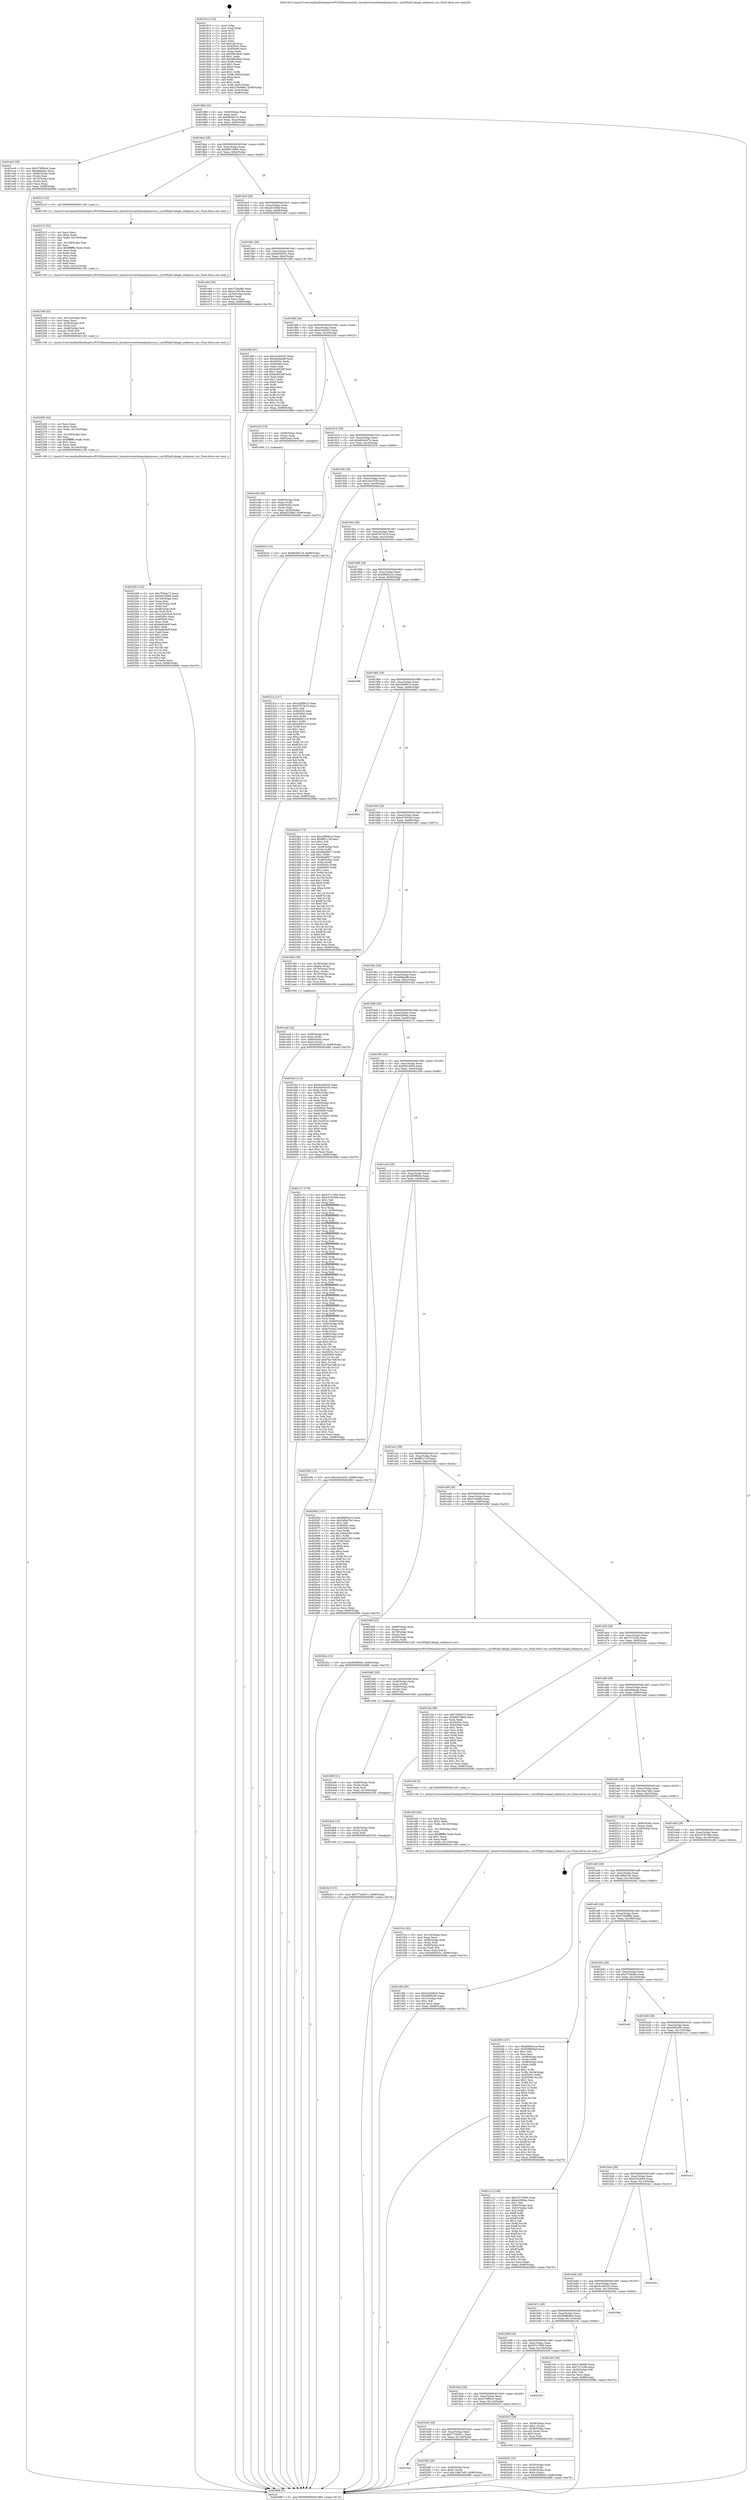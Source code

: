 digraph "0x401810" {
  label = "0x401810 (/mnt/c/Users/mathe/Desktop/tcc/POCII/binaries/extr_linuxdriversmtdnandspimicron.c_mt29f2g01abagd_ooblayout_ecc_Final-ollvm.out::main(0))"
  labelloc = "t"
  node[shape=record]

  Entry [label="",width=0.3,height=0.3,shape=circle,fillcolor=black,style=filled]
  "0x401884" [label="{
     0x401884 [32]\l
     | [instrs]\l
     &nbsp;&nbsp;0x401884 \<+6\>: mov -0x98(%rbp),%eax\l
     &nbsp;&nbsp;0x40188a \<+2\>: mov %eax,%ecx\l
     &nbsp;&nbsp;0x40188c \<+6\>: sub $0x993bf116,%ecx\l
     &nbsp;&nbsp;0x401892 \<+6\>: mov %eax,-0xac(%rbp)\l
     &nbsp;&nbsp;0x401898 \<+6\>: mov %ecx,-0xb0(%rbp)\l
     &nbsp;&nbsp;0x40189e \<+6\>: je 0000000000401ec9 \<main+0x6b9\>\l
  }"]
  "0x401ec9" [label="{
     0x401ec9 [36]\l
     | [instrs]\l
     &nbsp;&nbsp;0x401ec9 \<+5\>: mov $0x576f90c4,%eax\l
     &nbsp;&nbsp;0x401ece \<+5\>: mov $0xe6bba4c,%ecx\l
     &nbsp;&nbsp;0x401ed3 \<+4\>: mov -0x60(%rbp),%rdx\l
     &nbsp;&nbsp;0x401ed7 \<+2\>: mov (%rdx),%esi\l
     &nbsp;&nbsp;0x401ed9 \<+4\>: mov -0x70(%rbp),%rdx\l
     &nbsp;&nbsp;0x401edd \<+2\>: cmp (%rdx),%esi\l
     &nbsp;&nbsp;0x401edf \<+3\>: cmovl %ecx,%eax\l
     &nbsp;&nbsp;0x401ee2 \<+6\>: mov %eax,-0x98(%rbp)\l
     &nbsp;&nbsp;0x401ee8 \<+5\>: jmp 0000000000402686 \<main+0xe76\>\l
  }"]
  "0x4018a4" [label="{
     0x4018a4 [28]\l
     | [instrs]\l
     &nbsp;&nbsp;0x4018a4 \<+5\>: jmp 00000000004018a9 \<main+0x99\>\l
     &nbsp;&nbsp;0x4018a9 \<+6\>: mov -0xac(%rbp),%eax\l
     &nbsp;&nbsp;0x4018af \<+5\>: sub $0x9947486d,%eax\l
     &nbsp;&nbsp;0x4018b4 \<+6\>: mov %eax,-0xb4(%rbp)\l
     &nbsp;&nbsp;0x4018ba \<+6\>: je 0000000000402210 \<main+0xa00\>\l
  }"]
  Exit [label="",width=0.3,height=0.3,shape=circle,fillcolor=black,style=filled,peripheries=2]
  "0x402210" [label="{
     0x402210 [5]\l
     | [instrs]\l
     &nbsp;&nbsp;0x402210 \<+5\>: call 0000000000401160 \<next_i\>\l
     | [calls]\l
     &nbsp;&nbsp;0x401160 \{1\} (/mnt/c/Users/mathe/Desktop/tcc/POCII/binaries/extr_linuxdriversmtdnandspimicron.c_mt29f2g01abagd_ooblayout_ecc_Final-ollvm.out::next_i)\l
  }"]
  "0x4018c0" [label="{
     0x4018c0 [28]\l
     | [instrs]\l
     &nbsp;&nbsp;0x4018c0 \<+5\>: jmp 00000000004018c5 \<main+0xb5\>\l
     &nbsp;&nbsp;0x4018c5 \<+6\>: mov -0xac(%rbp),%eax\l
     &nbsp;&nbsp;0x4018cb \<+5\>: sub $0xaf2338bf,%eax\l
     &nbsp;&nbsp;0x4018d0 \<+6\>: mov %eax,-0xb8(%rbp)\l
     &nbsp;&nbsp;0x4018d6 \<+6\>: je 0000000000401e64 \<main+0x654\>\l
  }"]
  "0x401bec" [label="{
     0x401bec\l
  }", style=dashed]
  "0x401e64" [label="{
     0x401e64 [30]\l
     | [instrs]\l
     &nbsp;&nbsp;0x401e64 \<+5\>: mov $0x375dcfbe,%eax\l
     &nbsp;&nbsp;0x401e69 \<+5\>: mov $0xe478016e,%ecx\l
     &nbsp;&nbsp;0x401e6e \<+3\>: mov -0x30(%rbp),%edx\l
     &nbsp;&nbsp;0x401e71 \<+3\>: cmp $0x0,%edx\l
     &nbsp;&nbsp;0x401e74 \<+3\>: cmove %ecx,%eax\l
     &nbsp;&nbsp;0x401e77 \<+6\>: mov %eax,-0x98(%rbp)\l
     &nbsp;&nbsp;0x401e7d \<+5\>: jmp 0000000000402686 \<main+0xe76\>\l
  }"]
  "0x4018dc" [label="{
     0x4018dc [28]\l
     | [instrs]\l
     &nbsp;&nbsp;0x4018dc \<+5\>: jmp 00000000004018e1 \<main+0xd1\>\l
     &nbsp;&nbsp;0x4018e1 \<+6\>: mov -0xac(%rbp),%eax\l
     &nbsp;&nbsp;0x4018e7 \<+5\>: sub $0xb0f3832c,%eax\l
     &nbsp;&nbsp;0x4018ec \<+6\>: mov %eax,-0xbc(%rbp)\l
     &nbsp;&nbsp;0x4018f2 \<+6\>: je 0000000000401f48 \<main+0x738\>\l
  }"]
  "0x4024f5" [label="{
     0x4024f5 [28]\l
     | [instrs]\l
     &nbsp;&nbsp;0x4024f5 \<+7\>: mov -0x90(%rbp),%rax\l
     &nbsp;&nbsp;0x4024fc \<+6\>: movl $0x0,(%rax)\l
     &nbsp;&nbsp;0x402502 \<+10\>: movl $0x10ba7e83,-0x98(%rbp)\l
     &nbsp;&nbsp;0x40250c \<+5\>: jmp 0000000000402686 \<main+0xe76\>\l
  }"]
  "0x401f48" [label="{
     0x401f48 [91]\l
     | [instrs]\l
     &nbsp;&nbsp;0x401f48 \<+5\>: mov $0x4cc8d320,%eax\l
     &nbsp;&nbsp;0x401f4d \<+5\>: mov $0xeb9daef8,%ecx\l
     &nbsp;&nbsp;0x401f52 \<+7\>: mov 0x40505c,%edx\l
     &nbsp;&nbsp;0x401f59 \<+7\>: mov 0x405060,%esi\l
     &nbsp;&nbsp;0x401f60 \<+2\>: mov %edx,%edi\l
     &nbsp;&nbsp;0x401f62 \<+6\>: sub $0xbc6924ff,%edi\l
     &nbsp;&nbsp;0x401f68 \<+3\>: sub $0x1,%edi\l
     &nbsp;&nbsp;0x401f6b \<+6\>: add $0xbc6924ff,%edi\l
     &nbsp;&nbsp;0x401f71 \<+3\>: imul %edi,%edx\l
     &nbsp;&nbsp;0x401f74 \<+3\>: and $0x1,%edx\l
     &nbsp;&nbsp;0x401f77 \<+3\>: cmp $0x0,%edx\l
     &nbsp;&nbsp;0x401f7a \<+4\>: sete %r8b\l
     &nbsp;&nbsp;0x401f7e \<+3\>: cmp $0xa,%esi\l
     &nbsp;&nbsp;0x401f81 \<+4\>: setl %r9b\l
     &nbsp;&nbsp;0x401f85 \<+3\>: mov %r8b,%r10b\l
     &nbsp;&nbsp;0x401f88 \<+3\>: and %r9b,%r10b\l
     &nbsp;&nbsp;0x401f8b \<+3\>: xor %r9b,%r8b\l
     &nbsp;&nbsp;0x401f8e \<+3\>: or %r8b,%r10b\l
     &nbsp;&nbsp;0x401f91 \<+4\>: test $0x1,%r10b\l
     &nbsp;&nbsp;0x401f95 \<+3\>: cmovne %ecx,%eax\l
     &nbsp;&nbsp;0x401f98 \<+6\>: mov %eax,-0x98(%rbp)\l
     &nbsp;&nbsp;0x401f9e \<+5\>: jmp 0000000000402686 \<main+0xe76\>\l
  }"]
  "0x4018f8" [label="{
     0x4018f8 [28]\l
     | [instrs]\l
     &nbsp;&nbsp;0x4018f8 \<+5\>: jmp 00000000004018fd \<main+0xed\>\l
     &nbsp;&nbsp;0x4018fd \<+6\>: mov -0xac(%rbp),%eax\l
     &nbsp;&nbsp;0x401903 \<+5\>: sub $0xb3c0d425,%eax\l
     &nbsp;&nbsp;0x401908 \<+6\>: mov %eax,-0xc0(%rbp)\l
     &nbsp;&nbsp;0x40190e \<+6\>: je 0000000000401e33 \<main+0x623\>\l
  }"]
  "0x4024c3" [label="{
     0x4024c3 [15]\l
     | [instrs]\l
     &nbsp;&nbsp;0x4024c3 \<+10\>: movl $0x772dd011,-0x98(%rbp)\l
     &nbsp;&nbsp;0x4024cd \<+5\>: jmp 0000000000402686 \<main+0xe76\>\l
  }"]
  "0x401e33" [label="{
     0x401e33 [19]\l
     | [instrs]\l
     &nbsp;&nbsp;0x401e33 \<+7\>: mov -0x88(%rbp),%rax\l
     &nbsp;&nbsp;0x401e3a \<+3\>: mov (%rax),%rax\l
     &nbsp;&nbsp;0x401e3d \<+4\>: mov 0x8(%rax),%rdi\l
     &nbsp;&nbsp;0x401e41 \<+5\>: call 0000000000401060 \<atoi@plt\>\l
     | [calls]\l
     &nbsp;&nbsp;0x401060 \{1\} (unknown)\l
  }"]
  "0x401914" [label="{
     0x401914 [28]\l
     | [instrs]\l
     &nbsp;&nbsp;0x401914 \<+5\>: jmp 0000000000401919 \<main+0x109\>\l
     &nbsp;&nbsp;0x401919 \<+6\>: mov -0xac(%rbp),%eax\l
     &nbsp;&nbsp;0x40191f \<+5\>: sub $0xbb54c47b,%eax\l
     &nbsp;&nbsp;0x401924 \<+6\>: mov %eax,-0xc4(%rbp)\l
     &nbsp;&nbsp;0x40192a \<+6\>: je 0000000000402016 \<main+0x806\>\l
  }"]
  "0x4024b4" [label="{
     0x4024b4 [15]\l
     | [instrs]\l
     &nbsp;&nbsp;0x4024b4 \<+4\>: mov -0x50(%rbp),%rdx\l
     &nbsp;&nbsp;0x4024b8 \<+3\>: mov (%rdx),%rdx\l
     &nbsp;&nbsp;0x4024bb \<+3\>: mov %rdx,%rdi\l
     &nbsp;&nbsp;0x4024be \<+5\>: call 0000000000401030 \<free@plt\>\l
     | [calls]\l
     &nbsp;&nbsp;0x401030 \{1\} (unknown)\l
  }"]
  "0x402016" [label="{
     0x402016 [15]\l
     | [instrs]\l
     &nbsp;&nbsp;0x402016 \<+10\>: movl $0x993bf116,-0x98(%rbp)\l
     &nbsp;&nbsp;0x402020 \<+5\>: jmp 0000000000402686 \<main+0xe76\>\l
  }"]
  "0x401930" [label="{
     0x401930 [28]\l
     | [instrs]\l
     &nbsp;&nbsp;0x401930 \<+5\>: jmp 0000000000401935 \<main+0x125\>\l
     &nbsp;&nbsp;0x401935 \<+6\>: mov -0xac(%rbp),%eax\l
     &nbsp;&nbsp;0x40193b \<+5\>: sub $0xc3ec5250,%eax\l
     &nbsp;&nbsp;0x401940 \<+6\>: mov %eax,-0xc8(%rbp)\l
     &nbsp;&nbsp;0x401946 \<+6\>: je 000000000040231a \<main+0xb0a\>\l
  }"]
  "0x40249f" [label="{
     0x40249f [21]\l
     | [instrs]\l
     &nbsp;&nbsp;0x40249f \<+4\>: mov -0x68(%rbp),%rdx\l
     &nbsp;&nbsp;0x4024a3 \<+3\>: mov (%rdx),%rdx\l
     &nbsp;&nbsp;0x4024a6 \<+3\>: mov %rdx,%rdi\l
     &nbsp;&nbsp;0x4024a9 \<+6\>: mov %eax,-0x148(%rbp)\l
     &nbsp;&nbsp;0x4024af \<+5\>: call 0000000000401030 \<free@plt\>\l
     | [calls]\l
     &nbsp;&nbsp;0x401030 \{1\} (unknown)\l
  }"]
  "0x40231a" [label="{
     0x40231a [147]\l
     | [instrs]\l
     &nbsp;&nbsp;0x40231a \<+5\>: mov $0xe3f09b10,%eax\l
     &nbsp;&nbsp;0x40231f \<+5\>: mov $0xd7673a76,%ecx\l
     &nbsp;&nbsp;0x402324 \<+2\>: mov $0x1,%dl\l
     &nbsp;&nbsp;0x402326 \<+7\>: mov 0x40505c,%esi\l
     &nbsp;&nbsp;0x40232d \<+7\>: mov 0x405060,%edi\l
     &nbsp;&nbsp;0x402334 \<+3\>: mov %esi,%r8d\l
     &nbsp;&nbsp;0x402337 \<+7\>: sub $0x9a991c18,%r8d\l
     &nbsp;&nbsp;0x40233e \<+4\>: sub $0x1,%r8d\l
     &nbsp;&nbsp;0x402342 \<+7\>: add $0x9a991c18,%r8d\l
     &nbsp;&nbsp;0x402349 \<+4\>: imul %r8d,%esi\l
     &nbsp;&nbsp;0x40234d \<+3\>: and $0x1,%esi\l
     &nbsp;&nbsp;0x402350 \<+3\>: cmp $0x0,%esi\l
     &nbsp;&nbsp;0x402353 \<+4\>: sete %r9b\l
     &nbsp;&nbsp;0x402357 \<+3\>: cmp $0xa,%edi\l
     &nbsp;&nbsp;0x40235a \<+4\>: setl %r10b\l
     &nbsp;&nbsp;0x40235e \<+3\>: mov %r9b,%r11b\l
     &nbsp;&nbsp;0x402361 \<+4\>: xor $0xff,%r11b\l
     &nbsp;&nbsp;0x402365 \<+3\>: mov %r10b,%bl\l
     &nbsp;&nbsp;0x402368 \<+3\>: xor $0xff,%bl\l
     &nbsp;&nbsp;0x40236b \<+3\>: xor $0x1,%dl\l
     &nbsp;&nbsp;0x40236e \<+3\>: mov %r11b,%r14b\l
     &nbsp;&nbsp;0x402371 \<+4\>: and $0xff,%r14b\l
     &nbsp;&nbsp;0x402375 \<+3\>: and %dl,%r9b\l
     &nbsp;&nbsp;0x402378 \<+3\>: mov %bl,%r15b\l
     &nbsp;&nbsp;0x40237b \<+4\>: and $0xff,%r15b\l
     &nbsp;&nbsp;0x40237f \<+3\>: and %dl,%r10b\l
     &nbsp;&nbsp;0x402382 \<+3\>: or %r9b,%r14b\l
     &nbsp;&nbsp;0x402385 \<+3\>: or %r10b,%r15b\l
     &nbsp;&nbsp;0x402388 \<+3\>: xor %r15b,%r14b\l
     &nbsp;&nbsp;0x40238b \<+3\>: or %bl,%r11b\l
     &nbsp;&nbsp;0x40238e \<+4\>: xor $0xff,%r11b\l
     &nbsp;&nbsp;0x402392 \<+3\>: or $0x1,%dl\l
     &nbsp;&nbsp;0x402395 \<+3\>: and %dl,%r11b\l
     &nbsp;&nbsp;0x402398 \<+3\>: or %r11b,%r14b\l
     &nbsp;&nbsp;0x40239b \<+4\>: test $0x1,%r14b\l
     &nbsp;&nbsp;0x40239f \<+3\>: cmovne %ecx,%eax\l
     &nbsp;&nbsp;0x4023a2 \<+6\>: mov %eax,-0x98(%rbp)\l
     &nbsp;&nbsp;0x4023a8 \<+5\>: jmp 0000000000402686 \<main+0xe76\>\l
  }"]
  "0x40194c" [label="{
     0x40194c [28]\l
     | [instrs]\l
     &nbsp;&nbsp;0x40194c \<+5\>: jmp 0000000000401951 \<main+0x141\>\l
     &nbsp;&nbsp;0x401951 \<+6\>: mov -0xac(%rbp),%eax\l
     &nbsp;&nbsp;0x401957 \<+5\>: sub $0xd7673a76,%eax\l
     &nbsp;&nbsp;0x40195c \<+6\>: mov %eax,-0xcc(%rbp)\l
     &nbsp;&nbsp;0x401962 \<+6\>: je 00000000004023ad \<main+0xb9d\>\l
  }"]
  "0x402482" [label="{
     0x402482 [29]\l
     | [instrs]\l
     &nbsp;&nbsp;0x402482 \<+10\>: movabs $0x4030b6,%rdi\l
     &nbsp;&nbsp;0x40248c \<+4\>: mov -0x40(%rbp),%rdx\l
     &nbsp;&nbsp;0x402490 \<+2\>: mov %eax,(%rdx)\l
     &nbsp;&nbsp;0x402492 \<+4\>: mov -0x40(%rbp),%rdx\l
     &nbsp;&nbsp;0x402496 \<+2\>: mov (%rdx),%esi\l
     &nbsp;&nbsp;0x402498 \<+2\>: mov $0x0,%al\l
     &nbsp;&nbsp;0x40249a \<+5\>: call 0000000000401040 \<printf@plt\>\l
     | [calls]\l
     &nbsp;&nbsp;0x401040 \{1\} (unknown)\l
  }"]
  "0x4023ad" [label="{
     0x4023ad [173]\l
     | [instrs]\l
     &nbsp;&nbsp;0x4023ad \<+5\>: mov $0xe3f09b10,%eax\l
     &nbsp;&nbsp;0x4023b2 \<+5\>: mov $0xff81c7ef,%ecx\l
     &nbsp;&nbsp;0x4023b7 \<+2\>: mov $0x1,%dl\l
     &nbsp;&nbsp;0x4023b9 \<+2\>: xor %esi,%esi\l
     &nbsp;&nbsp;0x4023bb \<+4\>: mov -0x48(%rbp),%rdi\l
     &nbsp;&nbsp;0x4023bf \<+3\>: mov (%rdi),%r8d\l
     &nbsp;&nbsp;0x4023c2 \<+7\>: add $0xb9ad0b77,%r8d\l
     &nbsp;&nbsp;0x4023c9 \<+4\>: add $0x1,%r8d\l
     &nbsp;&nbsp;0x4023cd \<+7\>: sub $0xb9ad0b77,%r8d\l
     &nbsp;&nbsp;0x4023d4 \<+4\>: mov -0x48(%rbp),%rdi\l
     &nbsp;&nbsp;0x4023d8 \<+3\>: mov %r8d,(%rdi)\l
     &nbsp;&nbsp;0x4023db \<+8\>: mov 0x40505c,%r8d\l
     &nbsp;&nbsp;0x4023e3 \<+8\>: mov 0x405060,%r9d\l
     &nbsp;&nbsp;0x4023eb \<+3\>: sub $0x1,%esi\l
     &nbsp;&nbsp;0x4023ee \<+3\>: mov %r8d,%r10d\l
     &nbsp;&nbsp;0x4023f1 \<+3\>: add %esi,%r10d\l
     &nbsp;&nbsp;0x4023f4 \<+4\>: imul %r10d,%r8d\l
     &nbsp;&nbsp;0x4023f8 \<+4\>: and $0x1,%r8d\l
     &nbsp;&nbsp;0x4023fc \<+4\>: cmp $0x0,%r8d\l
     &nbsp;&nbsp;0x402400 \<+4\>: sete %r11b\l
     &nbsp;&nbsp;0x402404 \<+4\>: cmp $0xa,%r9d\l
     &nbsp;&nbsp;0x402408 \<+3\>: setl %bl\l
     &nbsp;&nbsp;0x40240b \<+3\>: mov %r11b,%r14b\l
     &nbsp;&nbsp;0x40240e \<+4\>: xor $0xff,%r14b\l
     &nbsp;&nbsp;0x402412 \<+3\>: mov %bl,%r15b\l
     &nbsp;&nbsp;0x402415 \<+4\>: xor $0xff,%r15b\l
     &nbsp;&nbsp;0x402419 \<+3\>: xor $0x0,%dl\l
     &nbsp;&nbsp;0x40241c \<+3\>: mov %r14b,%r12b\l
     &nbsp;&nbsp;0x40241f \<+4\>: and $0x0,%r12b\l
     &nbsp;&nbsp;0x402423 \<+3\>: and %dl,%r11b\l
     &nbsp;&nbsp;0x402426 \<+3\>: mov %r15b,%r13b\l
     &nbsp;&nbsp;0x402429 \<+4\>: and $0x0,%r13b\l
     &nbsp;&nbsp;0x40242d \<+2\>: and %dl,%bl\l
     &nbsp;&nbsp;0x40242f \<+3\>: or %r11b,%r12b\l
     &nbsp;&nbsp;0x402432 \<+3\>: or %bl,%r13b\l
     &nbsp;&nbsp;0x402435 \<+3\>: xor %r13b,%r12b\l
     &nbsp;&nbsp;0x402438 \<+3\>: or %r15b,%r14b\l
     &nbsp;&nbsp;0x40243b \<+4\>: xor $0xff,%r14b\l
     &nbsp;&nbsp;0x40243f \<+3\>: or $0x0,%dl\l
     &nbsp;&nbsp;0x402442 \<+3\>: and %dl,%r14b\l
     &nbsp;&nbsp;0x402445 \<+3\>: or %r14b,%r12b\l
     &nbsp;&nbsp;0x402448 \<+4\>: test $0x1,%r12b\l
     &nbsp;&nbsp;0x40244c \<+3\>: cmovne %ecx,%eax\l
     &nbsp;&nbsp;0x40244f \<+6\>: mov %eax,-0x98(%rbp)\l
     &nbsp;&nbsp;0x402455 \<+5\>: jmp 0000000000402686 \<main+0xe76\>\l
  }"]
  "0x401968" [label="{
     0x401968 [28]\l
     | [instrs]\l
     &nbsp;&nbsp;0x401968 \<+5\>: jmp 000000000040196d \<main+0x15d\>\l
     &nbsp;&nbsp;0x40196d \<+6\>: mov -0xac(%rbp),%eax\l
     &nbsp;&nbsp;0x401973 \<+5\>: sub $0xd9682e1e,%eax\l
     &nbsp;&nbsp;0x401978 \<+6\>: mov %eax,-0xd0(%rbp)\l
     &nbsp;&nbsp;0x40197e \<+6\>: je 0000000000402598 \<main+0xd88\>\l
  }"]
  "0x402295" [label="{
     0x402295 [118]\l
     | [instrs]\l
     &nbsp;&nbsp;0x402295 \<+5\>: mov $0x7f364e72,%ecx\l
     &nbsp;&nbsp;0x40229a \<+5\>: mov $0xf4018094,%edx\l
     &nbsp;&nbsp;0x40229f \<+6\>: mov -0x144(%rbp),%esi\l
     &nbsp;&nbsp;0x4022a5 \<+3\>: imul %eax,%esi\l
     &nbsp;&nbsp;0x4022a8 \<+4\>: mov -0x50(%rbp),%r8\l
     &nbsp;&nbsp;0x4022ac \<+3\>: mov (%r8),%r8\l
     &nbsp;&nbsp;0x4022af \<+4\>: mov -0x48(%rbp),%r9\l
     &nbsp;&nbsp;0x4022b3 \<+3\>: movslq (%r9),%r9\l
     &nbsp;&nbsp;0x4022b6 \<+5\>: mov %esi,0x4(%r8,%r9,8)\l
     &nbsp;&nbsp;0x4022bb \<+7\>: mov 0x40505c,%eax\l
     &nbsp;&nbsp;0x4022c2 \<+7\>: mov 0x405060,%esi\l
     &nbsp;&nbsp;0x4022c9 \<+2\>: mov %eax,%edi\l
     &nbsp;&nbsp;0x4022cb \<+6\>: sub $0xbe8cde0f,%edi\l
     &nbsp;&nbsp;0x4022d1 \<+3\>: sub $0x1,%edi\l
     &nbsp;&nbsp;0x4022d4 \<+6\>: add $0xbe8cde0f,%edi\l
     &nbsp;&nbsp;0x4022da \<+3\>: imul %edi,%eax\l
     &nbsp;&nbsp;0x4022dd \<+3\>: and $0x1,%eax\l
     &nbsp;&nbsp;0x4022e0 \<+3\>: cmp $0x0,%eax\l
     &nbsp;&nbsp;0x4022e3 \<+4\>: sete %r10b\l
     &nbsp;&nbsp;0x4022e7 \<+3\>: cmp $0xa,%esi\l
     &nbsp;&nbsp;0x4022ea \<+4\>: setl %r11b\l
     &nbsp;&nbsp;0x4022ee \<+3\>: mov %r10b,%bl\l
     &nbsp;&nbsp;0x4022f1 \<+3\>: and %r11b,%bl\l
     &nbsp;&nbsp;0x4022f4 \<+3\>: xor %r11b,%r10b\l
     &nbsp;&nbsp;0x4022f7 \<+3\>: or %r10b,%bl\l
     &nbsp;&nbsp;0x4022fa \<+3\>: test $0x1,%bl\l
     &nbsp;&nbsp;0x4022fd \<+3\>: cmovne %edx,%ecx\l
     &nbsp;&nbsp;0x402300 \<+6\>: mov %ecx,-0x98(%rbp)\l
     &nbsp;&nbsp;0x402306 \<+5\>: jmp 0000000000402686 \<main+0xe76\>\l
  }"]
  "0x402598" [label="{
     0x402598\l
  }", style=dashed]
  "0x401984" [label="{
     0x401984 [28]\l
     | [instrs]\l
     &nbsp;&nbsp;0x401984 \<+5\>: jmp 0000000000401989 \<main+0x179\>\l
     &nbsp;&nbsp;0x401989 \<+6\>: mov -0xac(%rbp),%eax\l
     &nbsp;&nbsp;0x40198f \<+5\>: sub $0xe3f09b10,%eax\l
     &nbsp;&nbsp;0x401994 \<+6\>: mov %eax,-0xd4(%rbp)\l
     &nbsp;&nbsp;0x40199a \<+6\>: je 0000000000402661 \<main+0xe51\>\l
  }"]
  "0x402269" [label="{
     0x402269 [44]\l
     | [instrs]\l
     &nbsp;&nbsp;0x402269 \<+2\>: xor %ecx,%ecx\l
     &nbsp;&nbsp;0x40226b \<+5\>: mov $0x2,%edx\l
     &nbsp;&nbsp;0x402270 \<+6\>: mov %edx,-0x140(%rbp)\l
     &nbsp;&nbsp;0x402276 \<+1\>: cltd\l
     &nbsp;&nbsp;0x402277 \<+6\>: mov -0x140(%rbp),%esi\l
     &nbsp;&nbsp;0x40227d \<+2\>: idiv %esi\l
     &nbsp;&nbsp;0x40227f \<+6\>: imul $0xfffffffe,%edx,%edx\l
     &nbsp;&nbsp;0x402285 \<+3\>: sub $0x1,%ecx\l
     &nbsp;&nbsp;0x402288 \<+2\>: sub %ecx,%edx\l
     &nbsp;&nbsp;0x40228a \<+6\>: mov %edx,-0x144(%rbp)\l
     &nbsp;&nbsp;0x402290 \<+5\>: call 0000000000401160 \<next_i\>\l
     | [calls]\l
     &nbsp;&nbsp;0x401160 \{1\} (/mnt/c/Users/mathe/Desktop/tcc/POCII/binaries/extr_linuxdriversmtdnandspimicron.c_mt29f2g01abagd_ooblayout_ecc_Final-ollvm.out::next_i)\l
  }"]
  "0x402661" [label="{
     0x402661\l
  }", style=dashed]
  "0x4019a0" [label="{
     0x4019a0 [28]\l
     | [instrs]\l
     &nbsp;&nbsp;0x4019a0 \<+5\>: jmp 00000000004019a5 \<main+0x195\>\l
     &nbsp;&nbsp;0x4019a5 \<+6\>: mov -0xac(%rbp),%eax\l
     &nbsp;&nbsp;0x4019ab \<+5\>: sub $0xe478016e,%eax\l
     &nbsp;&nbsp;0x4019b0 \<+6\>: mov %eax,-0xd8(%rbp)\l
     &nbsp;&nbsp;0x4019b6 \<+6\>: je 0000000000401e82 \<main+0x672\>\l
  }"]
  "0x402249" [label="{
     0x402249 [32]\l
     | [instrs]\l
     &nbsp;&nbsp;0x402249 \<+6\>: mov -0x13c(%rbp),%ecx\l
     &nbsp;&nbsp;0x40224f \<+3\>: imul %eax,%ecx\l
     &nbsp;&nbsp;0x402252 \<+4\>: mov -0x50(%rbp),%r8\l
     &nbsp;&nbsp;0x402256 \<+3\>: mov (%r8),%r8\l
     &nbsp;&nbsp;0x402259 \<+4\>: mov -0x48(%rbp),%r9\l
     &nbsp;&nbsp;0x40225d \<+3\>: movslq (%r9),%r9\l
     &nbsp;&nbsp;0x402260 \<+4\>: mov %ecx,(%r8,%r9,8)\l
     &nbsp;&nbsp;0x402264 \<+5\>: call 0000000000401160 \<next_i\>\l
     | [calls]\l
     &nbsp;&nbsp;0x401160 \{1\} (/mnt/c/Users/mathe/Desktop/tcc/POCII/binaries/extr_linuxdriversmtdnandspimicron.c_mt29f2g01abagd_ooblayout_ecc_Final-ollvm.out::next_i)\l
  }"]
  "0x401e82" [label="{
     0x401e82 [39]\l
     | [instrs]\l
     &nbsp;&nbsp;0x401e82 \<+4\>: mov -0x78(%rbp),%rax\l
     &nbsp;&nbsp;0x401e86 \<+6\>: movl $0x64,(%rax)\l
     &nbsp;&nbsp;0x401e8c \<+4\>: mov -0x70(%rbp),%rax\l
     &nbsp;&nbsp;0x401e90 \<+6\>: movl $0x1,(%rax)\l
     &nbsp;&nbsp;0x401e96 \<+4\>: mov -0x70(%rbp),%rax\l
     &nbsp;&nbsp;0x401e9a \<+3\>: movslq (%rax),%rax\l
     &nbsp;&nbsp;0x401e9d \<+4\>: shl $0x2,%rax\l
     &nbsp;&nbsp;0x401ea1 \<+3\>: mov %rax,%rdi\l
     &nbsp;&nbsp;0x401ea4 \<+5\>: call 0000000000401050 \<malloc@plt\>\l
     | [calls]\l
     &nbsp;&nbsp;0x401050 \{1\} (unknown)\l
  }"]
  "0x4019bc" [label="{
     0x4019bc [28]\l
     | [instrs]\l
     &nbsp;&nbsp;0x4019bc \<+5\>: jmp 00000000004019c1 \<main+0x1b1\>\l
     &nbsp;&nbsp;0x4019c1 \<+6\>: mov -0xac(%rbp),%eax\l
     &nbsp;&nbsp;0x4019c7 \<+5\>: sub $0xeb9daef8,%eax\l
     &nbsp;&nbsp;0x4019cc \<+6\>: mov %eax,-0xdc(%rbp)\l
     &nbsp;&nbsp;0x4019d2 \<+6\>: je 0000000000401fa3 \<main+0x793\>\l
  }"]
  "0x402215" [label="{
     0x402215 [52]\l
     | [instrs]\l
     &nbsp;&nbsp;0x402215 \<+2\>: xor %ecx,%ecx\l
     &nbsp;&nbsp;0x402217 \<+5\>: mov $0x2,%edx\l
     &nbsp;&nbsp;0x40221c \<+6\>: mov %edx,-0x138(%rbp)\l
     &nbsp;&nbsp;0x402222 \<+1\>: cltd\l
     &nbsp;&nbsp;0x402223 \<+6\>: mov -0x138(%rbp),%esi\l
     &nbsp;&nbsp;0x402229 \<+2\>: idiv %esi\l
     &nbsp;&nbsp;0x40222b \<+6\>: imul $0xfffffffe,%edx,%edx\l
     &nbsp;&nbsp;0x402231 \<+2\>: mov %ecx,%edi\l
     &nbsp;&nbsp;0x402233 \<+2\>: sub %edx,%edi\l
     &nbsp;&nbsp;0x402235 \<+2\>: mov %ecx,%edx\l
     &nbsp;&nbsp;0x402237 \<+3\>: sub $0x1,%edx\l
     &nbsp;&nbsp;0x40223a \<+2\>: add %edx,%edi\l
     &nbsp;&nbsp;0x40223c \<+2\>: sub %edi,%ecx\l
     &nbsp;&nbsp;0x40223e \<+6\>: mov %ecx,-0x13c(%rbp)\l
     &nbsp;&nbsp;0x402244 \<+5\>: call 0000000000401160 \<next_i\>\l
     | [calls]\l
     &nbsp;&nbsp;0x401160 \{1\} (/mnt/c/Users/mathe/Desktop/tcc/POCII/binaries/extr_linuxdriversmtdnandspimicron.c_mt29f2g01abagd_ooblayout_ecc_Final-ollvm.out::next_i)\l
  }"]
  "0x401fa3" [label="{
     0x401fa3 [115]\l
     | [instrs]\l
     &nbsp;&nbsp;0x401fa3 \<+5\>: mov $0x4cc8d320,%eax\l
     &nbsp;&nbsp;0x401fa8 \<+5\>: mov $0xbb54c47b,%ecx\l
     &nbsp;&nbsp;0x401fad \<+2\>: xor %edx,%edx\l
     &nbsp;&nbsp;0x401faf \<+4\>: mov -0x60(%rbp),%rsi\l
     &nbsp;&nbsp;0x401fb3 \<+2\>: mov (%rsi),%edi\l
     &nbsp;&nbsp;0x401fb5 \<+3\>: sub $0x1,%edx\l
     &nbsp;&nbsp;0x401fb8 \<+2\>: sub %edx,%edi\l
     &nbsp;&nbsp;0x401fba \<+4\>: mov -0x60(%rbp),%rsi\l
     &nbsp;&nbsp;0x401fbe \<+2\>: mov %edi,(%rsi)\l
     &nbsp;&nbsp;0x401fc0 \<+7\>: mov 0x40505c,%edx\l
     &nbsp;&nbsp;0x401fc7 \<+7\>: mov 0x405060,%edi\l
     &nbsp;&nbsp;0x401fce \<+3\>: mov %edx,%r8d\l
     &nbsp;&nbsp;0x401fd1 \<+7\>: add $0x7e256241,%r8d\l
     &nbsp;&nbsp;0x401fd8 \<+4\>: sub $0x1,%r8d\l
     &nbsp;&nbsp;0x401fdc \<+7\>: sub $0x7e256241,%r8d\l
     &nbsp;&nbsp;0x401fe3 \<+4\>: imul %r8d,%edx\l
     &nbsp;&nbsp;0x401fe7 \<+3\>: and $0x1,%edx\l
     &nbsp;&nbsp;0x401fea \<+3\>: cmp $0x0,%edx\l
     &nbsp;&nbsp;0x401fed \<+4\>: sete %r9b\l
     &nbsp;&nbsp;0x401ff1 \<+3\>: cmp $0xa,%edi\l
     &nbsp;&nbsp;0x401ff4 \<+4\>: setl %r10b\l
     &nbsp;&nbsp;0x401ff8 \<+3\>: mov %r9b,%r11b\l
     &nbsp;&nbsp;0x401ffb \<+3\>: and %r10b,%r11b\l
     &nbsp;&nbsp;0x401ffe \<+3\>: xor %r10b,%r9b\l
     &nbsp;&nbsp;0x402001 \<+3\>: or %r9b,%r11b\l
     &nbsp;&nbsp;0x402004 \<+4\>: test $0x1,%r11b\l
     &nbsp;&nbsp;0x402008 \<+3\>: cmovne %ecx,%eax\l
     &nbsp;&nbsp;0x40200b \<+6\>: mov %eax,-0x98(%rbp)\l
     &nbsp;&nbsp;0x402011 \<+5\>: jmp 0000000000402686 \<main+0xe76\>\l
  }"]
  "0x4019d8" [label="{
     0x4019d8 [28]\l
     | [instrs]\l
     &nbsp;&nbsp;0x4019d8 \<+5\>: jmp 00000000004019dd \<main+0x1cd\>\l
     &nbsp;&nbsp;0x4019dd \<+6\>: mov -0xac(%rbp),%eax\l
     &nbsp;&nbsp;0x4019e3 \<+5\>: sub $0xed29f44c,%eax\l
     &nbsp;&nbsp;0x4019e8 \<+6\>: mov %eax,-0xe0(%rbp)\l
     &nbsp;&nbsp;0x4019ee \<+6\>: je 0000000000401c7c \<main+0x46c\>\l
  }"]
  "0x402042" [label="{
     0x402042 [32]\l
     | [instrs]\l
     &nbsp;&nbsp;0x402042 \<+4\>: mov -0x50(%rbp),%rdi\l
     &nbsp;&nbsp;0x402046 \<+3\>: mov %rax,(%rdi)\l
     &nbsp;&nbsp;0x402049 \<+4\>: mov -0x48(%rbp),%rax\l
     &nbsp;&nbsp;0x40204d \<+6\>: movl $0x0,(%rax)\l
     &nbsp;&nbsp;0x402053 \<+10\>: movl $0xfd5f9b94,-0x98(%rbp)\l
     &nbsp;&nbsp;0x40205d \<+5\>: jmp 0000000000402686 \<main+0xe76\>\l
  }"]
  "0x401c7c" [label="{
     0x401c7c [376]\l
     | [instrs]\l
     &nbsp;&nbsp;0x401c7c \<+5\>: mov $0x537c7900,%eax\l
     &nbsp;&nbsp;0x401c81 \<+5\>: mov $0x24783368,%ecx\l
     &nbsp;&nbsp;0x401c86 \<+2\>: mov $0x1,%dl\l
     &nbsp;&nbsp;0x401c88 \<+3\>: mov %rsp,%rsi\l
     &nbsp;&nbsp;0x401c8b \<+4\>: add $0xfffffffffffffff0,%rsi\l
     &nbsp;&nbsp;0x401c8f \<+3\>: mov %rsi,%rsp\l
     &nbsp;&nbsp;0x401c92 \<+7\>: mov %rsi,-0x90(%rbp)\l
     &nbsp;&nbsp;0x401c99 \<+3\>: mov %rsp,%rsi\l
     &nbsp;&nbsp;0x401c9c \<+4\>: add $0xfffffffffffffff0,%rsi\l
     &nbsp;&nbsp;0x401ca0 \<+3\>: mov %rsi,%rsp\l
     &nbsp;&nbsp;0x401ca3 \<+3\>: mov %rsp,%rdi\l
     &nbsp;&nbsp;0x401ca6 \<+4\>: add $0xfffffffffffffff0,%rdi\l
     &nbsp;&nbsp;0x401caa \<+3\>: mov %rdi,%rsp\l
     &nbsp;&nbsp;0x401cad \<+7\>: mov %rdi,-0x88(%rbp)\l
     &nbsp;&nbsp;0x401cb4 \<+3\>: mov %rsp,%rdi\l
     &nbsp;&nbsp;0x401cb7 \<+4\>: add $0xfffffffffffffff0,%rdi\l
     &nbsp;&nbsp;0x401cbb \<+3\>: mov %rdi,%rsp\l
     &nbsp;&nbsp;0x401cbe \<+4\>: mov %rdi,-0x80(%rbp)\l
     &nbsp;&nbsp;0x401cc2 \<+3\>: mov %rsp,%rdi\l
     &nbsp;&nbsp;0x401cc5 \<+4\>: add $0xfffffffffffffff0,%rdi\l
     &nbsp;&nbsp;0x401cc9 \<+3\>: mov %rdi,%rsp\l
     &nbsp;&nbsp;0x401ccc \<+4\>: mov %rdi,-0x78(%rbp)\l
     &nbsp;&nbsp;0x401cd0 \<+3\>: mov %rsp,%rdi\l
     &nbsp;&nbsp;0x401cd3 \<+4\>: add $0xfffffffffffffff0,%rdi\l
     &nbsp;&nbsp;0x401cd7 \<+3\>: mov %rdi,%rsp\l
     &nbsp;&nbsp;0x401cda \<+4\>: mov %rdi,-0x70(%rbp)\l
     &nbsp;&nbsp;0x401cde \<+3\>: mov %rsp,%rdi\l
     &nbsp;&nbsp;0x401ce1 \<+4\>: add $0xfffffffffffffff0,%rdi\l
     &nbsp;&nbsp;0x401ce5 \<+3\>: mov %rdi,%rsp\l
     &nbsp;&nbsp;0x401ce8 \<+4\>: mov %rdi,-0x68(%rbp)\l
     &nbsp;&nbsp;0x401cec \<+3\>: mov %rsp,%rdi\l
     &nbsp;&nbsp;0x401cef \<+4\>: add $0xfffffffffffffff0,%rdi\l
     &nbsp;&nbsp;0x401cf3 \<+3\>: mov %rdi,%rsp\l
     &nbsp;&nbsp;0x401cf6 \<+4\>: mov %rdi,-0x60(%rbp)\l
     &nbsp;&nbsp;0x401cfa \<+3\>: mov %rsp,%rdi\l
     &nbsp;&nbsp;0x401cfd \<+4\>: add $0xfffffffffffffff0,%rdi\l
     &nbsp;&nbsp;0x401d01 \<+3\>: mov %rdi,%rsp\l
     &nbsp;&nbsp;0x401d04 \<+4\>: mov %rdi,-0x58(%rbp)\l
     &nbsp;&nbsp;0x401d08 \<+3\>: mov %rsp,%rdi\l
     &nbsp;&nbsp;0x401d0b \<+4\>: add $0xfffffffffffffff0,%rdi\l
     &nbsp;&nbsp;0x401d0f \<+3\>: mov %rdi,%rsp\l
     &nbsp;&nbsp;0x401d12 \<+4\>: mov %rdi,-0x50(%rbp)\l
     &nbsp;&nbsp;0x401d16 \<+3\>: mov %rsp,%rdi\l
     &nbsp;&nbsp;0x401d19 \<+4\>: add $0xfffffffffffffff0,%rdi\l
     &nbsp;&nbsp;0x401d1d \<+3\>: mov %rdi,%rsp\l
     &nbsp;&nbsp;0x401d20 \<+4\>: mov %rdi,-0x48(%rbp)\l
     &nbsp;&nbsp;0x401d24 \<+3\>: mov %rsp,%rdi\l
     &nbsp;&nbsp;0x401d27 \<+4\>: add $0xfffffffffffffff0,%rdi\l
     &nbsp;&nbsp;0x401d2b \<+3\>: mov %rdi,%rsp\l
     &nbsp;&nbsp;0x401d2e \<+4\>: mov %rdi,-0x40(%rbp)\l
     &nbsp;&nbsp;0x401d32 \<+7\>: mov -0x90(%rbp),%rdi\l
     &nbsp;&nbsp;0x401d39 \<+6\>: movl $0x0,(%rdi)\l
     &nbsp;&nbsp;0x401d3f \<+7\>: mov -0x9c(%rbp),%r8d\l
     &nbsp;&nbsp;0x401d46 \<+3\>: mov %r8d,(%rsi)\l
     &nbsp;&nbsp;0x401d49 \<+7\>: mov -0x88(%rbp),%rdi\l
     &nbsp;&nbsp;0x401d50 \<+7\>: mov -0xa8(%rbp),%r9\l
     &nbsp;&nbsp;0x401d57 \<+3\>: mov %r9,(%rdi)\l
     &nbsp;&nbsp;0x401d5a \<+3\>: cmpl $0x2,(%rsi)\l
     &nbsp;&nbsp;0x401d5d \<+4\>: setne %r10b\l
     &nbsp;&nbsp;0x401d61 \<+4\>: and $0x1,%r10b\l
     &nbsp;&nbsp;0x401d65 \<+4\>: mov %r10b,-0x31(%rbp)\l
     &nbsp;&nbsp;0x401d69 \<+8\>: mov 0x40505c,%r11d\l
     &nbsp;&nbsp;0x401d71 \<+7\>: mov 0x405060,%ebx\l
     &nbsp;&nbsp;0x401d78 \<+3\>: mov %r11d,%r14d\l
     &nbsp;&nbsp;0x401d7b \<+7\>: add $0xf7be748f,%r14d\l
     &nbsp;&nbsp;0x401d82 \<+4\>: sub $0x1,%r14d\l
     &nbsp;&nbsp;0x401d86 \<+7\>: sub $0xf7be748f,%r14d\l
     &nbsp;&nbsp;0x401d8d \<+4\>: imul %r14d,%r11d\l
     &nbsp;&nbsp;0x401d91 \<+4\>: and $0x1,%r11d\l
     &nbsp;&nbsp;0x401d95 \<+4\>: cmp $0x0,%r11d\l
     &nbsp;&nbsp;0x401d99 \<+4\>: sete %r10b\l
     &nbsp;&nbsp;0x401d9d \<+3\>: cmp $0xa,%ebx\l
     &nbsp;&nbsp;0x401da0 \<+4\>: setl %r15b\l
     &nbsp;&nbsp;0x401da4 \<+3\>: mov %r10b,%r12b\l
     &nbsp;&nbsp;0x401da7 \<+4\>: xor $0xff,%r12b\l
     &nbsp;&nbsp;0x401dab \<+3\>: mov %r15b,%r13b\l
     &nbsp;&nbsp;0x401dae \<+4\>: xor $0xff,%r13b\l
     &nbsp;&nbsp;0x401db2 \<+3\>: xor $0x0,%dl\l
     &nbsp;&nbsp;0x401db5 \<+3\>: mov %r12b,%sil\l
     &nbsp;&nbsp;0x401db8 \<+4\>: and $0x0,%sil\l
     &nbsp;&nbsp;0x401dbc \<+3\>: and %dl,%r10b\l
     &nbsp;&nbsp;0x401dbf \<+3\>: mov %r13b,%dil\l
     &nbsp;&nbsp;0x401dc2 \<+4\>: and $0x0,%dil\l
     &nbsp;&nbsp;0x401dc6 \<+3\>: and %dl,%r15b\l
     &nbsp;&nbsp;0x401dc9 \<+3\>: or %r10b,%sil\l
     &nbsp;&nbsp;0x401dcc \<+3\>: or %r15b,%dil\l
     &nbsp;&nbsp;0x401dcf \<+3\>: xor %dil,%sil\l
     &nbsp;&nbsp;0x401dd2 \<+3\>: or %r13b,%r12b\l
     &nbsp;&nbsp;0x401dd5 \<+4\>: xor $0xff,%r12b\l
     &nbsp;&nbsp;0x401dd9 \<+3\>: or $0x0,%dl\l
     &nbsp;&nbsp;0x401ddc \<+3\>: and %dl,%r12b\l
     &nbsp;&nbsp;0x401ddf \<+3\>: or %r12b,%sil\l
     &nbsp;&nbsp;0x401de2 \<+4\>: test $0x1,%sil\l
     &nbsp;&nbsp;0x401de6 \<+3\>: cmovne %ecx,%eax\l
     &nbsp;&nbsp;0x401de9 \<+6\>: mov %eax,-0x98(%rbp)\l
     &nbsp;&nbsp;0x401def \<+5\>: jmp 0000000000402686 \<main+0xe76\>\l
  }"]
  "0x4019f4" [label="{
     0x4019f4 [28]\l
     | [instrs]\l
     &nbsp;&nbsp;0x4019f4 \<+5\>: jmp 00000000004019f9 \<main+0x1e9\>\l
     &nbsp;&nbsp;0x4019f9 \<+6\>: mov -0xac(%rbp),%eax\l
     &nbsp;&nbsp;0x4019ff \<+5\>: sub $0xf4018094,%eax\l
     &nbsp;&nbsp;0x401a04 \<+6\>: mov %eax,-0xe4(%rbp)\l
     &nbsp;&nbsp;0x401a0a \<+6\>: je 000000000040230b \<main+0xafb\>\l
  }"]
  "0x401bd0" [label="{
     0x401bd0 [28]\l
     | [instrs]\l
     &nbsp;&nbsp;0x401bd0 \<+5\>: jmp 0000000000401bd5 \<main+0x3c5\>\l
     &nbsp;&nbsp;0x401bd5 \<+6\>: mov -0xac(%rbp),%eax\l
     &nbsp;&nbsp;0x401bdb \<+5\>: sub $0x772dd011,%eax\l
     &nbsp;&nbsp;0x401be0 \<+6\>: mov %eax,-0x128(%rbp)\l
     &nbsp;&nbsp;0x401be6 \<+6\>: je 00000000004024f5 \<main+0xce5\>\l
  }"]
  "0x40230b" [label="{
     0x40230b [15]\l
     | [instrs]\l
     &nbsp;&nbsp;0x40230b \<+10\>: movl $0xc3ec5250,-0x98(%rbp)\l
     &nbsp;&nbsp;0x402315 \<+5\>: jmp 0000000000402686 \<main+0xe76\>\l
  }"]
  "0x401a10" [label="{
     0x401a10 [28]\l
     | [instrs]\l
     &nbsp;&nbsp;0x401a10 \<+5\>: jmp 0000000000401a15 \<main+0x205\>\l
     &nbsp;&nbsp;0x401a15 \<+6\>: mov -0xac(%rbp),%eax\l
     &nbsp;&nbsp;0x401a1b \<+5\>: sub $0xfd5f9b94,%eax\l
     &nbsp;&nbsp;0x401a20 \<+6\>: mov %eax,-0xe8(%rbp)\l
     &nbsp;&nbsp;0x401a26 \<+6\>: je 0000000000402062 \<main+0x852\>\l
  }"]
  "0x402025" [label="{
     0x402025 [29]\l
     | [instrs]\l
     &nbsp;&nbsp;0x402025 \<+4\>: mov -0x58(%rbp),%rax\l
     &nbsp;&nbsp;0x402029 \<+6\>: movl $0x1,(%rax)\l
     &nbsp;&nbsp;0x40202f \<+4\>: mov -0x58(%rbp),%rax\l
     &nbsp;&nbsp;0x402033 \<+3\>: movslq (%rax),%rax\l
     &nbsp;&nbsp;0x402036 \<+4\>: shl $0x3,%rax\l
     &nbsp;&nbsp;0x40203a \<+3\>: mov %rax,%rdi\l
     &nbsp;&nbsp;0x40203d \<+5\>: call 0000000000401050 \<malloc@plt\>\l
     | [calls]\l
     &nbsp;&nbsp;0x401050 \{1\} (unknown)\l
  }"]
  "0x402062" [label="{
     0x402062 [147]\l
     | [instrs]\l
     &nbsp;&nbsp;0x402062 \<+5\>: mov $0xd9682e1e,%eax\l
     &nbsp;&nbsp;0x402067 \<+5\>: mov $0x34fbe7b4,%ecx\l
     &nbsp;&nbsp;0x40206c \<+2\>: mov $0x1,%dl\l
     &nbsp;&nbsp;0x40206e \<+7\>: mov 0x40505c,%esi\l
     &nbsp;&nbsp;0x402075 \<+7\>: mov 0x405060,%edi\l
     &nbsp;&nbsp;0x40207c \<+3\>: mov %esi,%r8d\l
     &nbsp;&nbsp;0x40207f \<+7\>: add $0x1db42283,%r8d\l
     &nbsp;&nbsp;0x402086 \<+4\>: sub $0x1,%r8d\l
     &nbsp;&nbsp;0x40208a \<+7\>: sub $0x1db42283,%r8d\l
     &nbsp;&nbsp;0x402091 \<+4\>: imul %r8d,%esi\l
     &nbsp;&nbsp;0x402095 \<+3\>: and $0x1,%esi\l
     &nbsp;&nbsp;0x402098 \<+3\>: cmp $0x0,%esi\l
     &nbsp;&nbsp;0x40209b \<+4\>: sete %r9b\l
     &nbsp;&nbsp;0x40209f \<+3\>: cmp $0xa,%edi\l
     &nbsp;&nbsp;0x4020a2 \<+4\>: setl %r10b\l
     &nbsp;&nbsp;0x4020a6 \<+3\>: mov %r9b,%r11b\l
     &nbsp;&nbsp;0x4020a9 \<+4\>: xor $0xff,%r11b\l
     &nbsp;&nbsp;0x4020ad \<+3\>: mov %r10b,%bl\l
     &nbsp;&nbsp;0x4020b0 \<+3\>: xor $0xff,%bl\l
     &nbsp;&nbsp;0x4020b3 \<+3\>: xor $0x0,%dl\l
     &nbsp;&nbsp;0x4020b6 \<+3\>: mov %r11b,%r14b\l
     &nbsp;&nbsp;0x4020b9 \<+4\>: and $0x0,%r14b\l
     &nbsp;&nbsp;0x4020bd \<+3\>: and %dl,%r9b\l
     &nbsp;&nbsp;0x4020c0 \<+3\>: mov %bl,%r15b\l
     &nbsp;&nbsp;0x4020c3 \<+4\>: and $0x0,%r15b\l
     &nbsp;&nbsp;0x4020c7 \<+3\>: and %dl,%r10b\l
     &nbsp;&nbsp;0x4020ca \<+3\>: or %r9b,%r14b\l
     &nbsp;&nbsp;0x4020cd \<+3\>: or %r10b,%r15b\l
     &nbsp;&nbsp;0x4020d0 \<+3\>: xor %r15b,%r14b\l
     &nbsp;&nbsp;0x4020d3 \<+3\>: or %bl,%r11b\l
     &nbsp;&nbsp;0x4020d6 \<+4\>: xor $0xff,%r11b\l
     &nbsp;&nbsp;0x4020da \<+3\>: or $0x0,%dl\l
     &nbsp;&nbsp;0x4020dd \<+3\>: and %dl,%r11b\l
     &nbsp;&nbsp;0x4020e0 \<+3\>: or %r11b,%r14b\l
     &nbsp;&nbsp;0x4020e3 \<+4\>: test $0x1,%r14b\l
     &nbsp;&nbsp;0x4020e7 \<+3\>: cmovne %ecx,%eax\l
     &nbsp;&nbsp;0x4020ea \<+6\>: mov %eax,-0x98(%rbp)\l
     &nbsp;&nbsp;0x4020f0 \<+5\>: jmp 0000000000402686 \<main+0xe76\>\l
  }"]
  "0x401a2c" [label="{
     0x401a2c [28]\l
     | [instrs]\l
     &nbsp;&nbsp;0x401a2c \<+5\>: jmp 0000000000401a31 \<main+0x221\>\l
     &nbsp;&nbsp;0x401a31 \<+6\>: mov -0xac(%rbp),%eax\l
     &nbsp;&nbsp;0x401a37 \<+5\>: sub $0xff81c7ef,%eax\l
     &nbsp;&nbsp;0x401a3c \<+6\>: mov %eax,-0xec(%rbp)\l
     &nbsp;&nbsp;0x401a42 \<+6\>: je 000000000040245a \<main+0xc4a\>\l
  }"]
  "0x401bb4" [label="{
     0x401bb4 [28]\l
     | [instrs]\l
     &nbsp;&nbsp;0x401bb4 \<+5\>: jmp 0000000000401bb9 \<main+0x3a9\>\l
     &nbsp;&nbsp;0x401bb9 \<+6\>: mov -0xac(%rbp),%eax\l
     &nbsp;&nbsp;0x401bbf \<+5\>: sub $0x576f90c4,%eax\l
     &nbsp;&nbsp;0x401bc4 \<+6\>: mov %eax,-0x124(%rbp)\l
     &nbsp;&nbsp;0x401bca \<+6\>: je 0000000000402025 \<main+0x815\>\l
  }"]
  "0x40245a" [label="{
     0x40245a [15]\l
     | [instrs]\l
     &nbsp;&nbsp;0x40245a \<+10\>: movl $0xfd5f9b94,-0x98(%rbp)\l
     &nbsp;&nbsp;0x402464 \<+5\>: jmp 0000000000402686 \<main+0xe76\>\l
  }"]
  "0x401a48" [label="{
     0x401a48 [28]\l
     | [instrs]\l
     &nbsp;&nbsp;0x401a48 \<+5\>: jmp 0000000000401a4d \<main+0x23d\>\l
     &nbsp;&nbsp;0x401a4d \<+6\>: mov -0xac(%rbp),%eax\l
     &nbsp;&nbsp;0x401a53 \<+5\>: sub $0x215e9bb,%eax\l
     &nbsp;&nbsp;0x401a58 \<+6\>: mov %eax,-0xf0(%rbp)\l
     &nbsp;&nbsp;0x401a5e \<+6\>: je 0000000000402469 \<main+0xc59\>\l
  }"]
  "0x402529" [label="{
     0x402529\l
  }", style=dashed]
  "0x402469" [label="{
     0x402469 [25]\l
     | [instrs]\l
     &nbsp;&nbsp;0x402469 \<+4\>: mov -0x68(%rbp),%rax\l
     &nbsp;&nbsp;0x40246d \<+3\>: mov (%rax),%rdi\l
     &nbsp;&nbsp;0x402470 \<+4\>: mov -0x78(%rbp),%rax\l
     &nbsp;&nbsp;0x402474 \<+2\>: mov (%rax),%esi\l
     &nbsp;&nbsp;0x402476 \<+4\>: mov -0x50(%rbp),%rax\l
     &nbsp;&nbsp;0x40247a \<+3\>: mov (%rax),%rdx\l
     &nbsp;&nbsp;0x40247d \<+5\>: call 0000000000401240 \<mt29f2g01abagd_ooblayout_ecc\>\l
     | [calls]\l
     &nbsp;&nbsp;0x401240 \{1\} (/mnt/c/Users/mathe/Desktop/tcc/POCII/binaries/extr_linuxdriversmtdnandspimicron.c_mt29f2g01abagd_ooblayout_ecc_Final-ollvm.out::mt29f2g01abagd_ooblayout_ecc)\l
  }"]
  "0x401a64" [label="{
     0x401a64 [28]\l
     | [instrs]\l
     &nbsp;&nbsp;0x401a64 \<+5\>: jmp 0000000000401a69 \<main+0x259\>\l
     &nbsp;&nbsp;0x401a69 \<+6\>: mov -0xac(%rbp),%eax\l
     &nbsp;&nbsp;0x401a6f \<+5\>: sub $0x7473c9a,%eax\l
     &nbsp;&nbsp;0x401a74 \<+6\>: mov %eax,-0xf4(%rbp)\l
     &nbsp;&nbsp;0x401a7a \<+6\>: je 00000000004021ba \<main+0x9aa\>\l
  }"]
  "0x401b98" [label="{
     0x401b98 [28]\l
     | [instrs]\l
     &nbsp;&nbsp;0x401b98 \<+5\>: jmp 0000000000401b9d \<main+0x38d\>\l
     &nbsp;&nbsp;0x401b9d \<+6\>: mov -0xac(%rbp),%eax\l
     &nbsp;&nbsp;0x401ba3 \<+5\>: sub $0x537c7900,%eax\l
     &nbsp;&nbsp;0x401ba8 \<+6\>: mov %eax,-0x120(%rbp)\l
     &nbsp;&nbsp;0x401bae \<+6\>: je 0000000000402529 \<main+0xd19\>\l
  }"]
  "0x4021ba" [label="{
     0x4021ba [86]\l
     | [instrs]\l
     &nbsp;&nbsp;0x4021ba \<+5\>: mov $0x7f364e72,%eax\l
     &nbsp;&nbsp;0x4021bf \<+5\>: mov $0x9947486d,%ecx\l
     &nbsp;&nbsp;0x4021c4 \<+2\>: xor %edx,%edx\l
     &nbsp;&nbsp;0x4021c6 \<+7\>: mov 0x40505c,%esi\l
     &nbsp;&nbsp;0x4021cd \<+7\>: mov 0x405060,%edi\l
     &nbsp;&nbsp;0x4021d4 \<+3\>: sub $0x1,%edx\l
     &nbsp;&nbsp;0x4021d7 \<+3\>: mov %esi,%r8d\l
     &nbsp;&nbsp;0x4021da \<+3\>: add %edx,%r8d\l
     &nbsp;&nbsp;0x4021dd \<+4\>: imul %r8d,%esi\l
     &nbsp;&nbsp;0x4021e1 \<+3\>: and $0x1,%esi\l
     &nbsp;&nbsp;0x4021e4 \<+3\>: cmp $0x0,%esi\l
     &nbsp;&nbsp;0x4021e7 \<+4\>: sete %r9b\l
     &nbsp;&nbsp;0x4021eb \<+3\>: cmp $0xa,%edi\l
     &nbsp;&nbsp;0x4021ee \<+4\>: setl %r10b\l
     &nbsp;&nbsp;0x4021f2 \<+3\>: mov %r9b,%r11b\l
     &nbsp;&nbsp;0x4021f5 \<+3\>: and %r10b,%r11b\l
     &nbsp;&nbsp;0x4021f8 \<+3\>: xor %r10b,%r9b\l
     &nbsp;&nbsp;0x4021fb \<+3\>: or %r9b,%r11b\l
     &nbsp;&nbsp;0x4021fe \<+4\>: test $0x1,%r11b\l
     &nbsp;&nbsp;0x402202 \<+3\>: cmovne %ecx,%eax\l
     &nbsp;&nbsp;0x402205 \<+6\>: mov %eax,-0x98(%rbp)\l
     &nbsp;&nbsp;0x40220b \<+5\>: jmp 0000000000402686 \<main+0xe76\>\l
  }"]
  "0x401a80" [label="{
     0x401a80 [28]\l
     | [instrs]\l
     &nbsp;&nbsp;0x401a80 \<+5\>: jmp 0000000000401a85 \<main+0x275\>\l
     &nbsp;&nbsp;0x401a85 \<+6\>: mov -0xac(%rbp),%eax\l
     &nbsp;&nbsp;0x401a8b \<+5\>: sub $0xe6bba4c,%eax\l
     &nbsp;&nbsp;0x401a90 \<+6\>: mov %eax,-0xf8(%rbp)\l
     &nbsp;&nbsp;0x401a96 \<+6\>: je 0000000000401eed \<main+0x6dd\>\l
  }"]
  "0x40219c" [label="{
     0x40219c [30]\l
     | [instrs]\l
     &nbsp;&nbsp;0x40219c \<+5\>: mov $0x215e9bb,%eax\l
     &nbsp;&nbsp;0x4021a1 \<+5\>: mov $0x7473c9a,%ecx\l
     &nbsp;&nbsp;0x4021a6 \<+3\>: mov -0x29(%rbp),%dl\l
     &nbsp;&nbsp;0x4021a9 \<+3\>: test $0x1,%dl\l
     &nbsp;&nbsp;0x4021ac \<+3\>: cmovne %ecx,%eax\l
     &nbsp;&nbsp;0x4021af \<+6\>: mov %eax,-0x98(%rbp)\l
     &nbsp;&nbsp;0x4021b5 \<+5\>: jmp 0000000000402686 \<main+0xe76\>\l
  }"]
  "0x401eed" [label="{
     0x401eed [5]\l
     | [instrs]\l
     &nbsp;&nbsp;0x401eed \<+5\>: call 0000000000401160 \<next_i\>\l
     | [calls]\l
     &nbsp;&nbsp;0x401160 \{1\} (/mnt/c/Users/mathe/Desktop/tcc/POCII/binaries/extr_linuxdriversmtdnandspimicron.c_mt29f2g01abagd_ooblayout_ecc_Final-ollvm.out::next_i)\l
  }"]
  "0x401a9c" [label="{
     0x401a9c [28]\l
     | [instrs]\l
     &nbsp;&nbsp;0x401a9c \<+5\>: jmp 0000000000401aa1 \<main+0x291\>\l
     &nbsp;&nbsp;0x401aa1 \<+6\>: mov -0xac(%rbp),%eax\l
     &nbsp;&nbsp;0x401aa7 \<+5\>: sub $0x10ba7e83,%eax\l
     &nbsp;&nbsp;0x401aac \<+6\>: mov %eax,-0xfc(%rbp)\l
     &nbsp;&nbsp;0x401ab2 \<+6\>: je 0000000000402511 \<main+0xd01\>\l
  }"]
  "0x401b7c" [label="{
     0x401b7c [28]\l
     | [instrs]\l
     &nbsp;&nbsp;0x401b7c \<+5\>: jmp 0000000000401b81 \<main+0x371\>\l
     &nbsp;&nbsp;0x401b81 \<+6\>: mov -0xac(%rbp),%eax\l
     &nbsp;&nbsp;0x401b87 \<+5\>: sub $0x509806a0,%eax\l
     &nbsp;&nbsp;0x401b8c \<+6\>: mov %eax,-0x11c(%rbp)\l
     &nbsp;&nbsp;0x401b92 \<+6\>: je 000000000040219c \<main+0x98c\>\l
  }"]
  "0x402511" [label="{
     0x402511 [24]\l
     | [instrs]\l
     &nbsp;&nbsp;0x402511 \<+7\>: mov -0x90(%rbp),%rax\l
     &nbsp;&nbsp;0x402518 \<+2\>: mov (%rax),%eax\l
     &nbsp;&nbsp;0x40251a \<+4\>: lea -0x28(%rbp),%rsp\l
     &nbsp;&nbsp;0x40251e \<+1\>: pop %rbx\l
     &nbsp;&nbsp;0x40251f \<+2\>: pop %r12\l
     &nbsp;&nbsp;0x402521 \<+2\>: pop %r13\l
     &nbsp;&nbsp;0x402523 \<+2\>: pop %r14\l
     &nbsp;&nbsp;0x402525 \<+2\>: pop %r15\l
     &nbsp;&nbsp;0x402527 \<+1\>: pop %rbp\l
     &nbsp;&nbsp;0x402528 \<+1\>: ret\l
  }"]
  "0x401ab8" [label="{
     0x401ab8 [28]\l
     | [instrs]\l
     &nbsp;&nbsp;0x401ab8 \<+5\>: jmp 0000000000401abd \<main+0x2ad\>\l
     &nbsp;&nbsp;0x401abd \<+6\>: mov -0xac(%rbp),%eax\l
     &nbsp;&nbsp;0x401ac3 \<+5\>: sub $0x24783368,%eax\l
     &nbsp;&nbsp;0x401ac8 \<+6\>: mov %eax,-0x100(%rbp)\l
     &nbsp;&nbsp;0x401ace \<+6\>: je 0000000000401df4 \<main+0x5e4\>\l
  }"]
  "0x40256e" [label="{
     0x40256e\l
  }", style=dashed]
  "0x401df4" [label="{
     0x401df4 [30]\l
     | [instrs]\l
     &nbsp;&nbsp;0x401df4 \<+5\>: mov $0xb3c0d425,%eax\l
     &nbsp;&nbsp;0x401df9 \<+5\>: mov $0x40f5b39c,%ecx\l
     &nbsp;&nbsp;0x401dfe \<+3\>: mov -0x31(%rbp),%dl\l
     &nbsp;&nbsp;0x401e01 \<+3\>: test $0x1,%dl\l
     &nbsp;&nbsp;0x401e04 \<+3\>: cmovne %ecx,%eax\l
     &nbsp;&nbsp;0x401e07 \<+6\>: mov %eax,-0x98(%rbp)\l
     &nbsp;&nbsp;0x401e0d \<+5\>: jmp 0000000000402686 \<main+0xe76\>\l
  }"]
  "0x401ad4" [label="{
     0x401ad4 [28]\l
     | [instrs]\l
     &nbsp;&nbsp;0x401ad4 \<+5\>: jmp 0000000000401ad9 \<main+0x2c9\>\l
     &nbsp;&nbsp;0x401ad9 \<+6\>: mov -0xac(%rbp),%eax\l
     &nbsp;&nbsp;0x401adf \<+5\>: sub $0x34fbe7b4,%eax\l
     &nbsp;&nbsp;0x401ae4 \<+6\>: mov %eax,-0x104(%rbp)\l
     &nbsp;&nbsp;0x401aea \<+6\>: je 00000000004020f5 \<main+0x8e5\>\l
  }"]
  "0x401b60" [label="{
     0x401b60 [28]\l
     | [instrs]\l
     &nbsp;&nbsp;0x401b60 \<+5\>: jmp 0000000000401b65 \<main+0x355\>\l
     &nbsp;&nbsp;0x401b65 \<+6\>: mov -0xac(%rbp),%eax\l
     &nbsp;&nbsp;0x401b6b \<+5\>: sub $0x4cc8d320,%eax\l
     &nbsp;&nbsp;0x401b70 \<+6\>: mov %eax,-0x118(%rbp)\l
     &nbsp;&nbsp;0x401b76 \<+6\>: je 000000000040256e \<main+0xd5e\>\l
  }"]
  "0x4020f5" [label="{
     0x4020f5 [167]\l
     | [instrs]\l
     &nbsp;&nbsp;0x4020f5 \<+5\>: mov $0xd9682e1e,%eax\l
     &nbsp;&nbsp;0x4020fa \<+5\>: mov $0x509806a0,%ecx\l
     &nbsp;&nbsp;0x4020ff \<+2\>: mov $0x1,%dl\l
     &nbsp;&nbsp;0x402101 \<+2\>: xor %esi,%esi\l
     &nbsp;&nbsp;0x402103 \<+4\>: mov -0x48(%rbp),%rdi\l
     &nbsp;&nbsp;0x402107 \<+3\>: mov (%rdi),%r8d\l
     &nbsp;&nbsp;0x40210a \<+4\>: mov -0x58(%rbp),%rdi\l
     &nbsp;&nbsp;0x40210e \<+3\>: cmp (%rdi),%r8d\l
     &nbsp;&nbsp;0x402111 \<+4\>: setl %r9b\l
     &nbsp;&nbsp;0x402115 \<+4\>: and $0x1,%r9b\l
     &nbsp;&nbsp;0x402119 \<+4\>: mov %r9b,-0x29(%rbp)\l
     &nbsp;&nbsp;0x40211d \<+8\>: mov 0x40505c,%r8d\l
     &nbsp;&nbsp;0x402125 \<+8\>: mov 0x405060,%r10d\l
     &nbsp;&nbsp;0x40212d \<+3\>: sub $0x1,%esi\l
     &nbsp;&nbsp;0x402130 \<+3\>: mov %r8d,%r11d\l
     &nbsp;&nbsp;0x402133 \<+3\>: add %esi,%r11d\l
     &nbsp;&nbsp;0x402136 \<+4\>: imul %r11d,%r8d\l
     &nbsp;&nbsp;0x40213a \<+4\>: and $0x1,%r8d\l
     &nbsp;&nbsp;0x40213e \<+4\>: cmp $0x0,%r8d\l
     &nbsp;&nbsp;0x402142 \<+4\>: sete %r9b\l
     &nbsp;&nbsp;0x402146 \<+4\>: cmp $0xa,%r10d\l
     &nbsp;&nbsp;0x40214a \<+3\>: setl %bl\l
     &nbsp;&nbsp;0x40214d \<+3\>: mov %r9b,%r14b\l
     &nbsp;&nbsp;0x402150 \<+4\>: xor $0xff,%r14b\l
     &nbsp;&nbsp;0x402154 \<+3\>: mov %bl,%r15b\l
     &nbsp;&nbsp;0x402157 \<+4\>: xor $0xff,%r15b\l
     &nbsp;&nbsp;0x40215b \<+3\>: xor $0x0,%dl\l
     &nbsp;&nbsp;0x40215e \<+3\>: mov %r14b,%r12b\l
     &nbsp;&nbsp;0x402161 \<+4\>: and $0x0,%r12b\l
     &nbsp;&nbsp;0x402165 \<+3\>: and %dl,%r9b\l
     &nbsp;&nbsp;0x402168 \<+3\>: mov %r15b,%r13b\l
     &nbsp;&nbsp;0x40216b \<+4\>: and $0x0,%r13b\l
     &nbsp;&nbsp;0x40216f \<+2\>: and %dl,%bl\l
     &nbsp;&nbsp;0x402171 \<+3\>: or %r9b,%r12b\l
     &nbsp;&nbsp;0x402174 \<+3\>: or %bl,%r13b\l
     &nbsp;&nbsp;0x402177 \<+3\>: xor %r13b,%r12b\l
     &nbsp;&nbsp;0x40217a \<+3\>: or %r15b,%r14b\l
     &nbsp;&nbsp;0x40217d \<+4\>: xor $0xff,%r14b\l
     &nbsp;&nbsp;0x402181 \<+3\>: or $0x0,%dl\l
     &nbsp;&nbsp;0x402184 \<+3\>: and %dl,%r14b\l
     &nbsp;&nbsp;0x402187 \<+3\>: or %r14b,%r12b\l
     &nbsp;&nbsp;0x40218a \<+4\>: test $0x1,%r12b\l
     &nbsp;&nbsp;0x40218e \<+3\>: cmovne %ecx,%eax\l
     &nbsp;&nbsp;0x402191 \<+6\>: mov %eax,-0x98(%rbp)\l
     &nbsp;&nbsp;0x402197 \<+5\>: jmp 0000000000402686 \<main+0xe76\>\l
  }"]
  "0x401af0" [label="{
     0x401af0 [28]\l
     | [instrs]\l
     &nbsp;&nbsp;0x401af0 \<+5\>: jmp 0000000000401af5 \<main+0x2e5\>\l
     &nbsp;&nbsp;0x401af5 \<+6\>: mov -0xac(%rbp),%eax\l
     &nbsp;&nbsp;0x401afb \<+5\>: sub $0x370e988a,%eax\l
     &nbsp;&nbsp;0x401b00 \<+6\>: mov %eax,-0x108(%rbp)\l
     &nbsp;&nbsp;0x401b06 \<+6\>: je 0000000000401c12 \<main+0x402\>\l
  }"]
  "0x4024e1" [label="{
     0x4024e1\l
  }", style=dashed]
  "0x401c12" [label="{
     0x401c12 [106]\l
     | [instrs]\l
     &nbsp;&nbsp;0x401c12 \<+5\>: mov $0x537c7900,%eax\l
     &nbsp;&nbsp;0x401c17 \<+5\>: mov $0xed29f44c,%ecx\l
     &nbsp;&nbsp;0x401c1c \<+2\>: mov $0x1,%dl\l
     &nbsp;&nbsp;0x401c1e \<+7\>: mov -0x92(%rbp),%sil\l
     &nbsp;&nbsp;0x401c25 \<+7\>: mov -0x91(%rbp),%dil\l
     &nbsp;&nbsp;0x401c2c \<+3\>: mov %sil,%r8b\l
     &nbsp;&nbsp;0x401c2f \<+4\>: xor $0xff,%r8b\l
     &nbsp;&nbsp;0x401c33 \<+3\>: mov %dil,%r9b\l
     &nbsp;&nbsp;0x401c36 \<+4\>: xor $0xff,%r9b\l
     &nbsp;&nbsp;0x401c3a \<+3\>: xor $0x1,%dl\l
     &nbsp;&nbsp;0x401c3d \<+3\>: mov %r8b,%r10b\l
     &nbsp;&nbsp;0x401c40 \<+4\>: and $0xff,%r10b\l
     &nbsp;&nbsp;0x401c44 \<+3\>: and %dl,%sil\l
     &nbsp;&nbsp;0x401c47 \<+3\>: mov %r9b,%r11b\l
     &nbsp;&nbsp;0x401c4a \<+4\>: and $0xff,%r11b\l
     &nbsp;&nbsp;0x401c4e \<+3\>: and %dl,%dil\l
     &nbsp;&nbsp;0x401c51 \<+3\>: or %sil,%r10b\l
     &nbsp;&nbsp;0x401c54 \<+3\>: or %dil,%r11b\l
     &nbsp;&nbsp;0x401c57 \<+3\>: xor %r11b,%r10b\l
     &nbsp;&nbsp;0x401c5a \<+3\>: or %r9b,%r8b\l
     &nbsp;&nbsp;0x401c5d \<+4\>: xor $0xff,%r8b\l
     &nbsp;&nbsp;0x401c61 \<+3\>: or $0x1,%dl\l
     &nbsp;&nbsp;0x401c64 \<+3\>: and %dl,%r8b\l
     &nbsp;&nbsp;0x401c67 \<+3\>: or %r8b,%r10b\l
     &nbsp;&nbsp;0x401c6a \<+4\>: test $0x1,%r10b\l
     &nbsp;&nbsp;0x401c6e \<+3\>: cmovne %ecx,%eax\l
     &nbsp;&nbsp;0x401c71 \<+6\>: mov %eax,-0x98(%rbp)\l
     &nbsp;&nbsp;0x401c77 \<+5\>: jmp 0000000000402686 \<main+0xe76\>\l
  }"]
  "0x401b0c" [label="{
     0x401b0c [28]\l
     | [instrs]\l
     &nbsp;&nbsp;0x401b0c \<+5\>: jmp 0000000000401b11 \<main+0x301\>\l
     &nbsp;&nbsp;0x401b11 \<+6\>: mov -0xac(%rbp),%eax\l
     &nbsp;&nbsp;0x401b17 \<+5\>: sub $0x375dcfbe,%eax\l
     &nbsp;&nbsp;0x401b1c \<+6\>: mov %eax,-0x10c(%rbp)\l
     &nbsp;&nbsp;0x401b22 \<+6\>: je 00000000004024d2 \<main+0xcc2\>\l
  }"]
  "0x402686" [label="{
     0x402686 [5]\l
     | [instrs]\l
     &nbsp;&nbsp;0x402686 \<+5\>: jmp 0000000000401884 \<main+0x74\>\l
  }"]
  "0x401810" [label="{
     0x401810 [116]\l
     | [instrs]\l
     &nbsp;&nbsp;0x401810 \<+1\>: push %rbp\l
     &nbsp;&nbsp;0x401811 \<+3\>: mov %rsp,%rbp\l
     &nbsp;&nbsp;0x401814 \<+2\>: push %r15\l
     &nbsp;&nbsp;0x401816 \<+2\>: push %r14\l
     &nbsp;&nbsp;0x401818 \<+2\>: push %r13\l
     &nbsp;&nbsp;0x40181a \<+2\>: push %r12\l
     &nbsp;&nbsp;0x40181c \<+1\>: push %rbx\l
     &nbsp;&nbsp;0x40181d \<+7\>: sub $0x148,%rsp\l
     &nbsp;&nbsp;0x401824 \<+7\>: mov 0x40505c,%eax\l
     &nbsp;&nbsp;0x40182b \<+7\>: mov 0x405060,%ecx\l
     &nbsp;&nbsp;0x401832 \<+2\>: mov %eax,%edx\l
     &nbsp;&nbsp;0x401834 \<+6\>: sub $0x4f9c4bd2,%edx\l
     &nbsp;&nbsp;0x40183a \<+3\>: sub $0x1,%edx\l
     &nbsp;&nbsp;0x40183d \<+6\>: add $0x4f9c4bd2,%edx\l
     &nbsp;&nbsp;0x401843 \<+3\>: imul %edx,%eax\l
     &nbsp;&nbsp;0x401846 \<+3\>: and $0x1,%eax\l
     &nbsp;&nbsp;0x401849 \<+3\>: cmp $0x0,%eax\l
     &nbsp;&nbsp;0x40184c \<+4\>: sete %r8b\l
     &nbsp;&nbsp;0x401850 \<+4\>: and $0x1,%r8b\l
     &nbsp;&nbsp;0x401854 \<+7\>: mov %r8b,-0x92(%rbp)\l
     &nbsp;&nbsp;0x40185b \<+3\>: cmp $0xa,%ecx\l
     &nbsp;&nbsp;0x40185e \<+4\>: setl %r8b\l
     &nbsp;&nbsp;0x401862 \<+4\>: and $0x1,%r8b\l
     &nbsp;&nbsp;0x401866 \<+7\>: mov %r8b,-0x91(%rbp)\l
     &nbsp;&nbsp;0x40186d \<+10\>: movl $0x370e988a,-0x98(%rbp)\l
     &nbsp;&nbsp;0x401877 \<+6\>: mov %edi,-0x9c(%rbp)\l
     &nbsp;&nbsp;0x40187d \<+7\>: mov %rsi,-0xa8(%rbp)\l
  }"]
  "0x401b44" [label="{
     0x401b44 [28]\l
     | [instrs]\l
     &nbsp;&nbsp;0x401b44 \<+5\>: jmp 0000000000401b49 \<main+0x339\>\l
     &nbsp;&nbsp;0x401b49 \<+6\>: mov -0xac(%rbp),%eax\l
     &nbsp;&nbsp;0x401b4f \<+5\>: sub $0x425e4c64,%eax\l
     &nbsp;&nbsp;0x401b54 \<+6\>: mov %eax,-0x114(%rbp)\l
     &nbsp;&nbsp;0x401b5a \<+6\>: je 00000000004024e1 \<main+0xcd1\>\l
  }"]
  "0x401e46" [label="{
     0x401e46 [30]\l
     | [instrs]\l
     &nbsp;&nbsp;0x401e46 \<+4\>: mov -0x80(%rbp),%rdi\l
     &nbsp;&nbsp;0x401e4a \<+2\>: mov %eax,(%rdi)\l
     &nbsp;&nbsp;0x401e4c \<+4\>: mov -0x80(%rbp),%rdi\l
     &nbsp;&nbsp;0x401e50 \<+2\>: mov (%rdi),%eax\l
     &nbsp;&nbsp;0x401e52 \<+3\>: mov %eax,-0x30(%rbp)\l
     &nbsp;&nbsp;0x401e55 \<+10\>: movl $0xaf2338bf,-0x98(%rbp)\l
     &nbsp;&nbsp;0x401e5f \<+5\>: jmp 0000000000402686 \<main+0xe76\>\l
  }"]
  "0x401ea9" [label="{
     0x401ea9 [32]\l
     | [instrs]\l
     &nbsp;&nbsp;0x401ea9 \<+4\>: mov -0x68(%rbp),%rdi\l
     &nbsp;&nbsp;0x401ead \<+3\>: mov %rax,(%rdi)\l
     &nbsp;&nbsp;0x401eb0 \<+4\>: mov -0x60(%rbp),%rax\l
     &nbsp;&nbsp;0x401eb4 \<+6\>: movl $0x0,(%rax)\l
     &nbsp;&nbsp;0x401eba \<+10\>: movl $0x993bf116,-0x98(%rbp)\l
     &nbsp;&nbsp;0x401ec4 \<+5\>: jmp 0000000000402686 \<main+0xe76\>\l
  }"]
  "0x401ef2" [label="{
     0x401ef2 [44]\l
     | [instrs]\l
     &nbsp;&nbsp;0x401ef2 \<+2\>: xor %ecx,%ecx\l
     &nbsp;&nbsp;0x401ef4 \<+5\>: mov $0x2,%edx\l
     &nbsp;&nbsp;0x401ef9 \<+6\>: mov %edx,-0x130(%rbp)\l
     &nbsp;&nbsp;0x401eff \<+1\>: cltd\l
     &nbsp;&nbsp;0x401f00 \<+6\>: mov -0x130(%rbp),%esi\l
     &nbsp;&nbsp;0x401f06 \<+2\>: idiv %esi\l
     &nbsp;&nbsp;0x401f08 \<+6\>: imul $0xfffffffe,%edx,%edx\l
     &nbsp;&nbsp;0x401f0e \<+3\>: sub $0x1,%ecx\l
     &nbsp;&nbsp;0x401f11 \<+2\>: sub %ecx,%edx\l
     &nbsp;&nbsp;0x401f13 \<+6\>: mov %edx,-0x134(%rbp)\l
     &nbsp;&nbsp;0x401f19 \<+5\>: call 0000000000401160 \<next_i\>\l
     | [calls]\l
     &nbsp;&nbsp;0x401160 \{1\} (/mnt/c/Users/mathe/Desktop/tcc/POCII/binaries/extr_linuxdriversmtdnandspimicron.c_mt29f2g01abagd_ooblayout_ecc_Final-ollvm.out::next_i)\l
  }"]
  "0x401f1e" [label="{
     0x401f1e [42]\l
     | [instrs]\l
     &nbsp;&nbsp;0x401f1e \<+6\>: mov -0x134(%rbp),%ecx\l
     &nbsp;&nbsp;0x401f24 \<+3\>: imul %eax,%ecx\l
     &nbsp;&nbsp;0x401f27 \<+4\>: mov -0x68(%rbp),%rdi\l
     &nbsp;&nbsp;0x401f2b \<+3\>: mov (%rdi),%rdi\l
     &nbsp;&nbsp;0x401f2e \<+4\>: mov -0x60(%rbp),%r8\l
     &nbsp;&nbsp;0x401f32 \<+3\>: movslq (%r8),%r8\l
     &nbsp;&nbsp;0x401f35 \<+4\>: mov %ecx,(%rdi,%r8,4)\l
     &nbsp;&nbsp;0x401f39 \<+10\>: movl $0xb0f3832c,-0x98(%rbp)\l
     &nbsp;&nbsp;0x401f43 \<+5\>: jmp 0000000000402686 \<main+0xe76\>\l
  }"]
  "0x401e12" [label="{
     0x401e12\l
  }", style=dashed]
  "0x4024d2" [label="{
     0x4024d2\l
  }", style=dashed]
  "0x401b28" [label="{
     0x401b28 [28]\l
     | [instrs]\l
     &nbsp;&nbsp;0x401b28 \<+5\>: jmp 0000000000401b2d \<main+0x31d\>\l
     &nbsp;&nbsp;0x401b2d \<+6\>: mov -0xac(%rbp),%eax\l
     &nbsp;&nbsp;0x401b33 \<+5\>: sub $0x40f5b39c,%eax\l
     &nbsp;&nbsp;0x401b38 \<+6\>: mov %eax,-0x110(%rbp)\l
     &nbsp;&nbsp;0x401b3e \<+6\>: je 0000000000401e12 \<main+0x602\>\l
  }"]
  Entry -> "0x401810" [label=" 1"]
  "0x401884" -> "0x401ec9" [label=" 2"]
  "0x401884" -> "0x4018a4" [label=" 26"]
  "0x402511" -> Exit [label=" 1"]
  "0x4018a4" -> "0x402210" [label=" 1"]
  "0x4018a4" -> "0x4018c0" [label=" 25"]
  "0x4024f5" -> "0x402686" [label=" 1"]
  "0x4018c0" -> "0x401e64" [label=" 1"]
  "0x4018c0" -> "0x4018dc" [label=" 24"]
  "0x401bd0" -> "0x401bec" [label=" 0"]
  "0x4018dc" -> "0x401f48" [label=" 1"]
  "0x4018dc" -> "0x4018f8" [label=" 23"]
  "0x401bd0" -> "0x4024f5" [label=" 1"]
  "0x4018f8" -> "0x401e33" [label=" 1"]
  "0x4018f8" -> "0x401914" [label=" 22"]
  "0x4024c3" -> "0x402686" [label=" 1"]
  "0x401914" -> "0x402016" [label=" 1"]
  "0x401914" -> "0x401930" [label=" 21"]
  "0x4024b4" -> "0x4024c3" [label=" 1"]
  "0x401930" -> "0x40231a" [label=" 1"]
  "0x401930" -> "0x40194c" [label=" 20"]
  "0x40249f" -> "0x4024b4" [label=" 1"]
  "0x40194c" -> "0x4023ad" [label=" 1"]
  "0x40194c" -> "0x401968" [label=" 19"]
  "0x402482" -> "0x40249f" [label=" 1"]
  "0x401968" -> "0x402598" [label=" 0"]
  "0x401968" -> "0x401984" [label=" 19"]
  "0x402469" -> "0x402482" [label=" 1"]
  "0x401984" -> "0x402661" [label=" 0"]
  "0x401984" -> "0x4019a0" [label=" 19"]
  "0x40245a" -> "0x402686" [label=" 1"]
  "0x4019a0" -> "0x401e82" [label=" 1"]
  "0x4019a0" -> "0x4019bc" [label=" 18"]
  "0x4023ad" -> "0x402686" [label=" 1"]
  "0x4019bc" -> "0x401fa3" [label=" 1"]
  "0x4019bc" -> "0x4019d8" [label=" 17"]
  "0x40231a" -> "0x402686" [label=" 1"]
  "0x4019d8" -> "0x401c7c" [label=" 1"]
  "0x4019d8" -> "0x4019f4" [label=" 16"]
  "0x40230b" -> "0x402686" [label=" 1"]
  "0x4019f4" -> "0x40230b" [label=" 1"]
  "0x4019f4" -> "0x401a10" [label=" 15"]
  "0x402295" -> "0x402686" [label=" 1"]
  "0x401a10" -> "0x402062" [label=" 2"]
  "0x401a10" -> "0x401a2c" [label=" 13"]
  "0x402269" -> "0x402295" [label=" 1"]
  "0x401a2c" -> "0x40245a" [label=" 1"]
  "0x401a2c" -> "0x401a48" [label=" 12"]
  "0x402215" -> "0x402249" [label=" 1"]
  "0x401a48" -> "0x402469" [label=" 1"]
  "0x401a48" -> "0x401a64" [label=" 11"]
  "0x402210" -> "0x402215" [label=" 1"]
  "0x401a64" -> "0x4021ba" [label=" 1"]
  "0x401a64" -> "0x401a80" [label=" 10"]
  "0x40219c" -> "0x402686" [label=" 2"]
  "0x401a80" -> "0x401eed" [label=" 1"]
  "0x401a80" -> "0x401a9c" [label=" 9"]
  "0x4020f5" -> "0x402686" [label=" 2"]
  "0x401a9c" -> "0x402511" [label=" 1"]
  "0x401a9c" -> "0x401ab8" [label=" 8"]
  "0x402042" -> "0x402686" [label=" 1"]
  "0x401ab8" -> "0x401df4" [label=" 1"]
  "0x401ab8" -> "0x401ad4" [label=" 7"]
  "0x402025" -> "0x402042" [label=" 1"]
  "0x401ad4" -> "0x4020f5" [label=" 2"]
  "0x401ad4" -> "0x401af0" [label=" 5"]
  "0x401bb4" -> "0x402025" [label=" 1"]
  "0x401af0" -> "0x401c12" [label=" 1"]
  "0x401af0" -> "0x401b0c" [label=" 4"]
  "0x401c12" -> "0x402686" [label=" 1"]
  "0x401810" -> "0x401884" [label=" 1"]
  "0x402686" -> "0x401884" [label=" 27"]
  "0x402249" -> "0x402269" [label=" 1"]
  "0x401c7c" -> "0x402686" [label=" 1"]
  "0x401df4" -> "0x402686" [label=" 1"]
  "0x401e33" -> "0x401e46" [label=" 1"]
  "0x401e46" -> "0x402686" [label=" 1"]
  "0x401e64" -> "0x402686" [label=" 1"]
  "0x401e82" -> "0x401ea9" [label=" 1"]
  "0x401ea9" -> "0x402686" [label=" 1"]
  "0x401ec9" -> "0x402686" [label=" 2"]
  "0x401eed" -> "0x401ef2" [label=" 1"]
  "0x401ef2" -> "0x401f1e" [label=" 1"]
  "0x401f1e" -> "0x402686" [label=" 1"]
  "0x401f48" -> "0x402686" [label=" 1"]
  "0x401fa3" -> "0x402686" [label=" 1"]
  "0x402016" -> "0x402686" [label=" 1"]
  "0x401b98" -> "0x402529" [label=" 0"]
  "0x401b0c" -> "0x4024d2" [label=" 0"]
  "0x401b0c" -> "0x401b28" [label=" 4"]
  "0x4021ba" -> "0x402686" [label=" 1"]
  "0x401b28" -> "0x401e12" [label=" 0"]
  "0x401b28" -> "0x401b44" [label=" 4"]
  "0x401b98" -> "0x401bb4" [label=" 2"]
  "0x401b44" -> "0x4024e1" [label=" 0"]
  "0x401b44" -> "0x401b60" [label=" 4"]
  "0x401bb4" -> "0x401bd0" [label=" 1"]
  "0x401b60" -> "0x40256e" [label=" 0"]
  "0x401b60" -> "0x401b7c" [label=" 4"]
  "0x402062" -> "0x402686" [label=" 2"]
  "0x401b7c" -> "0x40219c" [label=" 2"]
  "0x401b7c" -> "0x401b98" [label=" 2"]
}
